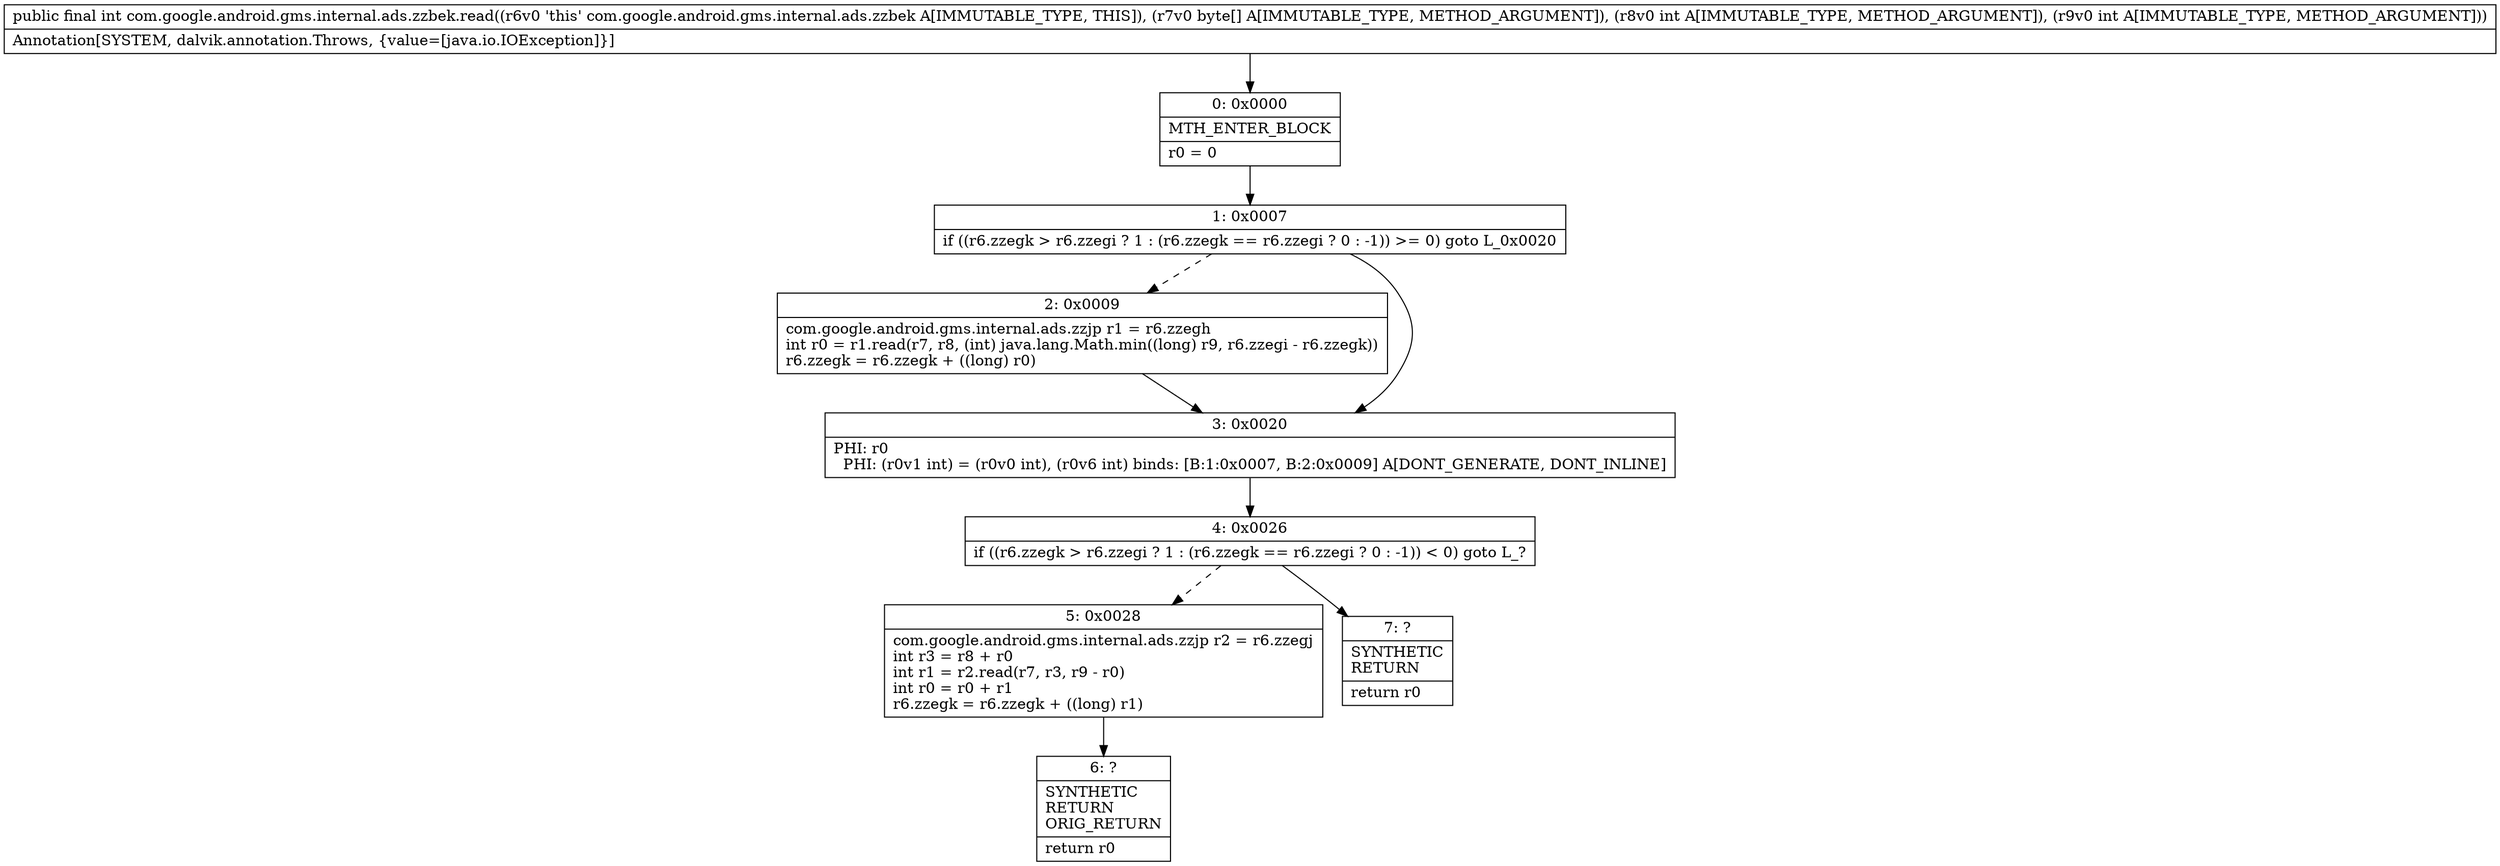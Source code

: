 digraph "CFG forcom.google.android.gms.internal.ads.zzbek.read([BII)I" {
Node_0 [shape=record,label="{0\:\ 0x0000|MTH_ENTER_BLOCK\l|r0 = 0\l}"];
Node_1 [shape=record,label="{1\:\ 0x0007|if ((r6.zzegk \> r6.zzegi ? 1 : (r6.zzegk == r6.zzegi ? 0 : \-1)) \>= 0) goto L_0x0020\l}"];
Node_2 [shape=record,label="{2\:\ 0x0009|com.google.android.gms.internal.ads.zzjp r1 = r6.zzegh\lint r0 = r1.read(r7, r8, (int) java.lang.Math.min((long) r9, r6.zzegi \- r6.zzegk))\lr6.zzegk = r6.zzegk + ((long) r0)\l}"];
Node_3 [shape=record,label="{3\:\ 0x0020|PHI: r0 \l  PHI: (r0v1 int) = (r0v0 int), (r0v6 int) binds: [B:1:0x0007, B:2:0x0009] A[DONT_GENERATE, DONT_INLINE]\l}"];
Node_4 [shape=record,label="{4\:\ 0x0026|if ((r6.zzegk \> r6.zzegi ? 1 : (r6.zzegk == r6.zzegi ? 0 : \-1)) \< 0) goto L_?\l}"];
Node_5 [shape=record,label="{5\:\ 0x0028|com.google.android.gms.internal.ads.zzjp r2 = r6.zzegj\lint r3 = r8 + r0\lint r1 = r2.read(r7, r3, r9 \- r0)\lint r0 = r0 + r1\lr6.zzegk = r6.zzegk + ((long) r1)\l}"];
Node_6 [shape=record,label="{6\:\ ?|SYNTHETIC\lRETURN\lORIG_RETURN\l|return r0\l}"];
Node_7 [shape=record,label="{7\:\ ?|SYNTHETIC\lRETURN\l|return r0\l}"];
MethodNode[shape=record,label="{public final int com.google.android.gms.internal.ads.zzbek.read((r6v0 'this' com.google.android.gms.internal.ads.zzbek A[IMMUTABLE_TYPE, THIS]), (r7v0 byte[] A[IMMUTABLE_TYPE, METHOD_ARGUMENT]), (r8v0 int A[IMMUTABLE_TYPE, METHOD_ARGUMENT]), (r9v0 int A[IMMUTABLE_TYPE, METHOD_ARGUMENT]))  | Annotation[SYSTEM, dalvik.annotation.Throws, \{value=[java.io.IOException]\}]\l}"];
MethodNode -> Node_0;
Node_0 -> Node_1;
Node_1 -> Node_2[style=dashed];
Node_1 -> Node_3;
Node_2 -> Node_3;
Node_3 -> Node_4;
Node_4 -> Node_5[style=dashed];
Node_4 -> Node_7;
Node_5 -> Node_6;
}

